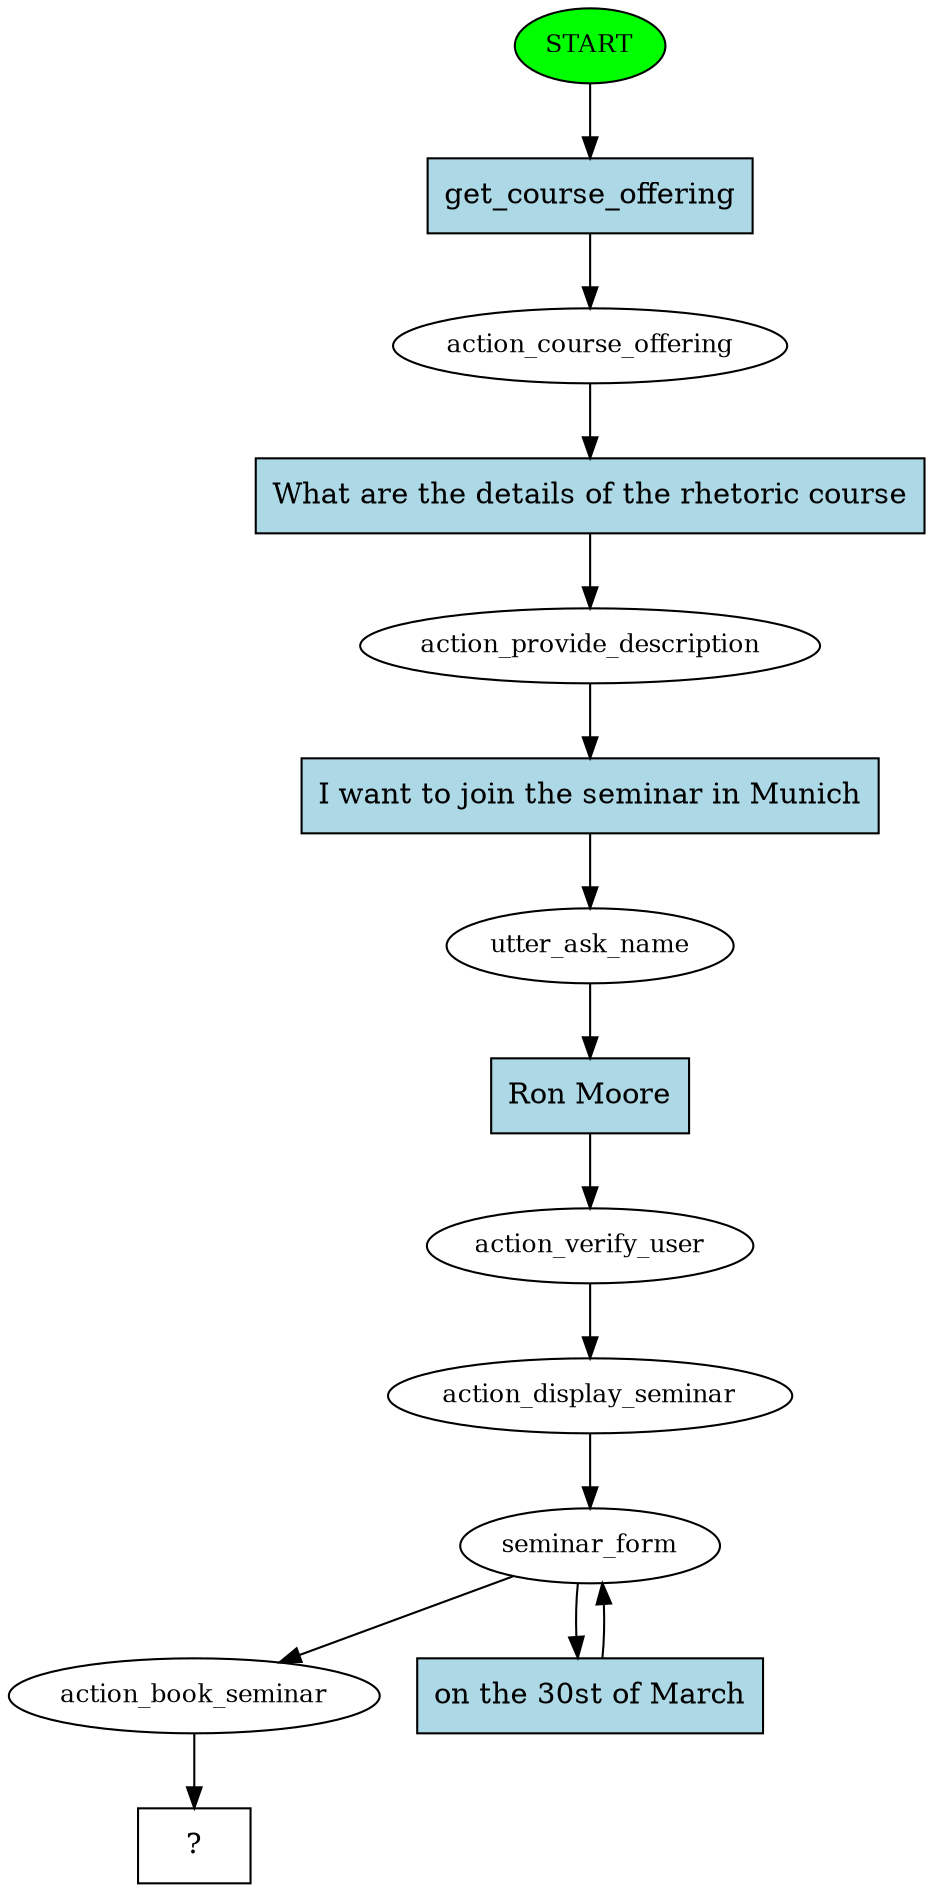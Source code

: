 digraph  {
0 [class="start active", fillcolor=green, fontsize=12, label=START, style=filled];
1 [class=active, fontsize=12, label=action_course_offering];
2 [class=active, fontsize=12, label=action_provide_description];
3 [class=active, fontsize=12, label=utter_ask_name];
4 [class=active, fontsize=12, label=action_verify_user];
5 [class=active, fontsize=12, label=action_display_seminar];
6 [class=active, fontsize=12, label=seminar_form];
8 [class=active, fontsize=12, label=action_book_seminar];
9 [class="intent dashed active", label="  ?  ", shape=rect];
10 [class="intent active", fillcolor=lightblue, label=get_course_offering, shape=rect, style=filled];
11 [class="intent active", fillcolor=lightblue, label="What are the details of the rhetoric course", shape=rect, style=filled];
12 [class="intent active", fillcolor=lightblue, label="I want to join the seminar in Munich", shape=rect, style=filled];
13 [class="intent active", fillcolor=lightblue, label="Ron Moore", shape=rect, style=filled];
14 [class="intent active", fillcolor=lightblue, label="on the 30st of March", shape=rect, style=filled];
0 -> 10  [class=active, key=0];
1 -> 11  [class=active, key=0];
2 -> 12  [class=active, key=0];
3 -> 13  [class=active, key=0];
4 -> 5  [class=active, key=NONE, label=""];
5 -> 6  [class=active, key=NONE, label=""];
6 -> 8  [class=active, key=NONE, label=""];
6 -> 14  [class=active, key=0];
8 -> 9  [class=active, key=NONE, label=""];
10 -> 1  [class=active, key=0];
11 -> 2  [class=active, key=0];
12 -> 3  [class=active, key=0];
13 -> 4  [class=active, key=0];
14 -> 6  [class=active, key=0];
}
